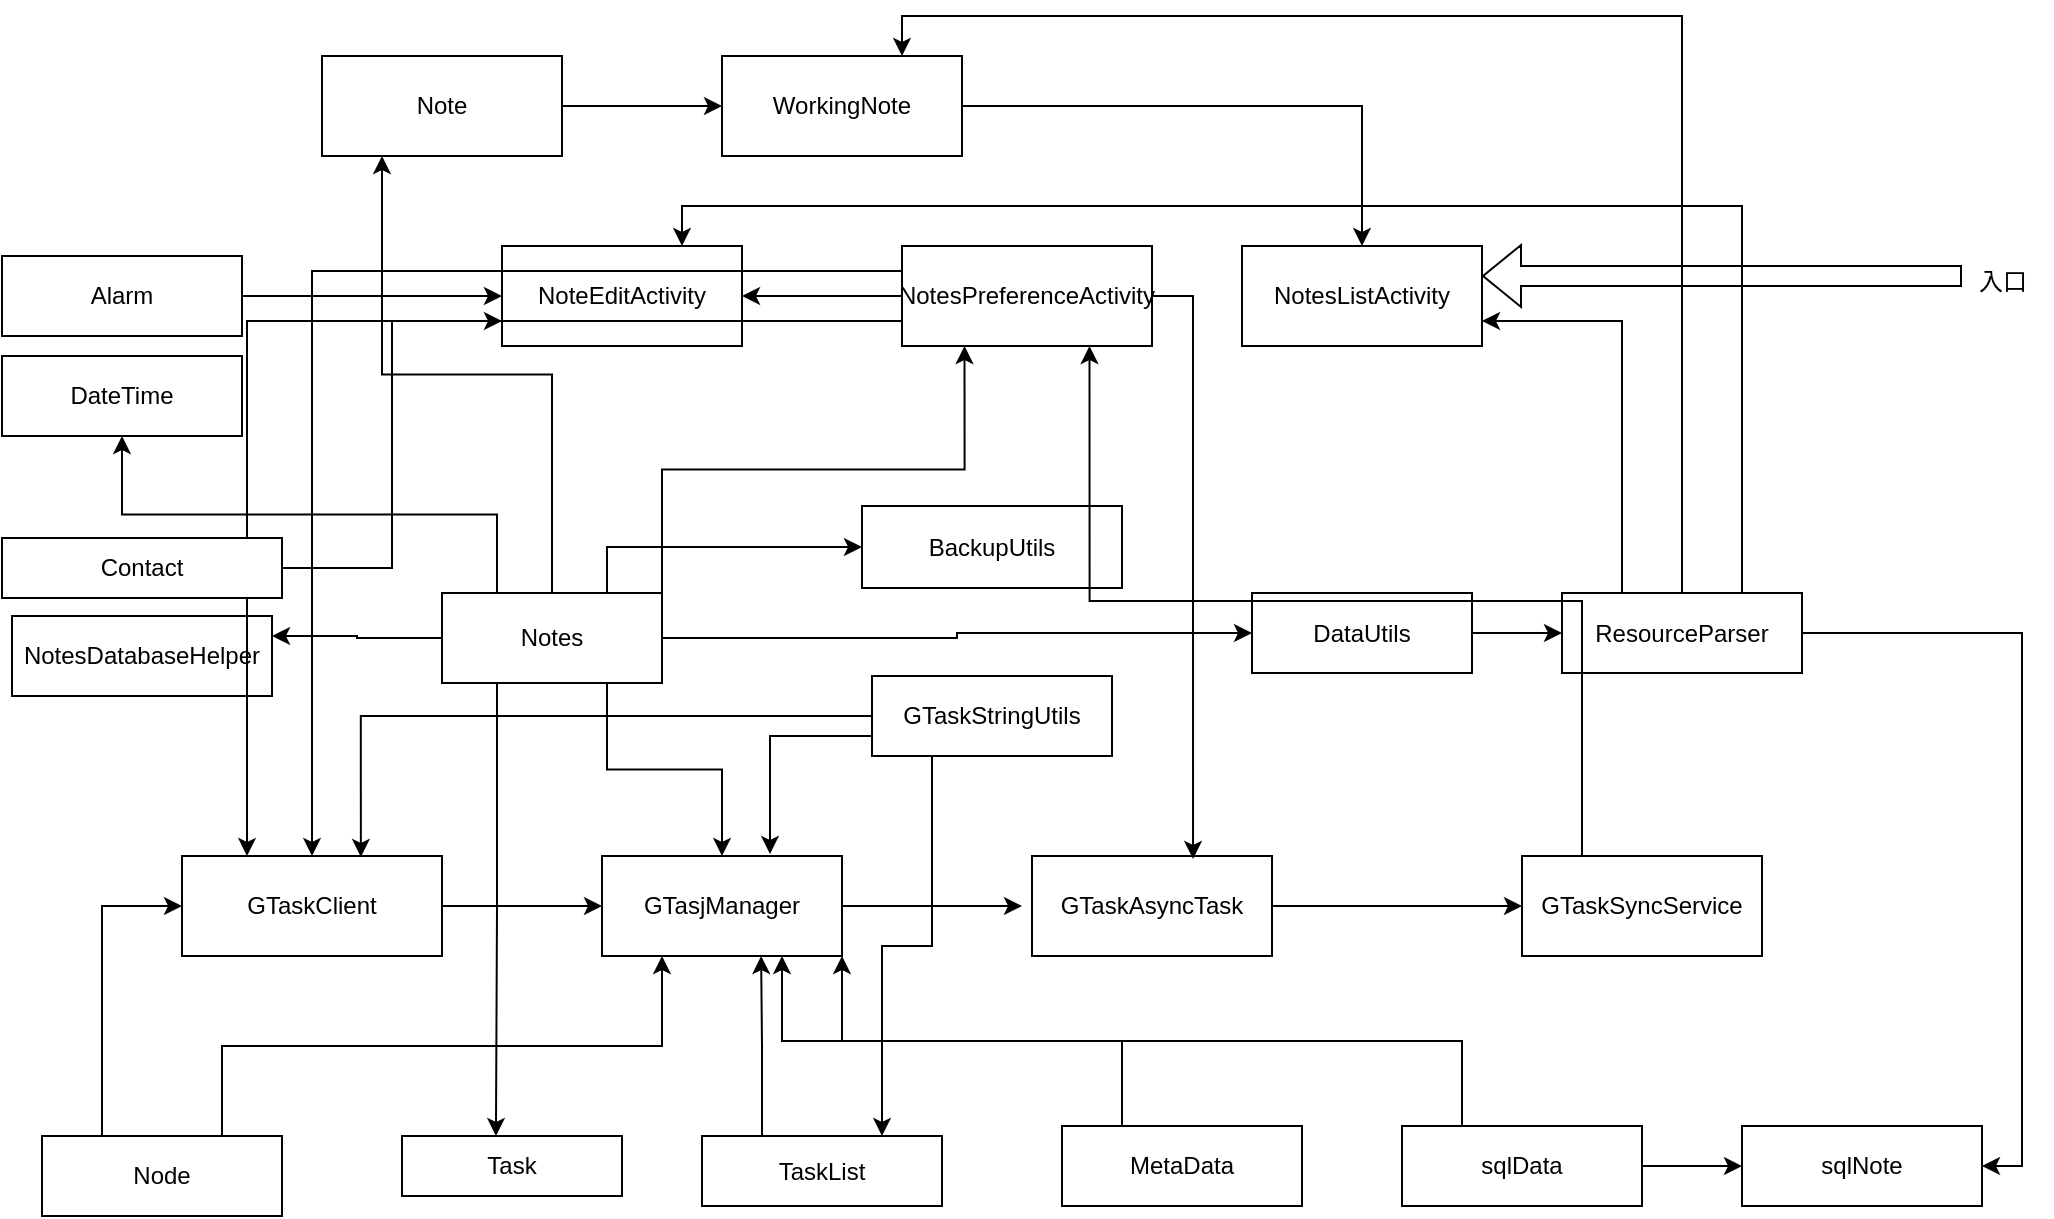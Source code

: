 <mxfile version="24.2.2" type="github">
  <diagram name="Page-1" id="e7e014a7-5840-1c2e-5031-d8a46d1fe8dd">
    <mxGraphModel dx="1106" dy="671" grid="1" gridSize="10" guides="1" tooltips="1" connect="1" arrows="1" fold="1" page="1" pageScale="1" pageWidth="1169" pageHeight="826" background="none" math="0" shadow="0">
      <root>
        <mxCell id="0" />
        <mxCell id="1" parent="0" />
        <mxCell id="LxAjSilcedoxKvx_5Ozk-46" value="" style="edgeStyle=orthogonalEdgeStyle;rounded=0;orthogonalLoop=1;jettySize=auto;html=1;" edge="1" parent="1" source="LxAjSilcedoxKvx_5Ozk-41" target="LxAjSilcedoxKvx_5Ozk-45">
          <mxGeometry relative="1" as="geometry" />
        </mxCell>
        <mxCell id="LxAjSilcedoxKvx_5Ozk-41" value="Note" style="rounded=0;whiteSpace=wrap;html=1;" vertex="1" parent="1">
          <mxGeometry x="170" y="30" width="120" height="50" as="geometry" />
        </mxCell>
        <mxCell id="LxAjSilcedoxKvx_5Ozk-48" value="" style="edgeStyle=orthogonalEdgeStyle;rounded=0;orthogonalLoop=1;jettySize=auto;html=1;" edge="1" parent="1" source="LxAjSilcedoxKvx_5Ozk-45" target="LxAjSilcedoxKvx_5Ozk-47">
          <mxGeometry relative="1" as="geometry" />
        </mxCell>
        <mxCell id="LxAjSilcedoxKvx_5Ozk-45" value="WorkingNote" style="whiteSpace=wrap;html=1;rounded=0;" vertex="1" parent="1">
          <mxGeometry x="370" y="30" width="120" height="50" as="geometry" />
        </mxCell>
        <mxCell id="LxAjSilcedoxKvx_5Ozk-47" value="NotesListActivity" style="whiteSpace=wrap;html=1;rounded=0;" vertex="1" parent="1">
          <mxGeometry x="630" y="125" width="120" height="50" as="geometry" />
        </mxCell>
        <mxCell id="LxAjSilcedoxKvx_5Ozk-52" value="NoteEditActivity" style="rounded=0;whiteSpace=wrap;html=1;strokeColor=default;align=center;verticalAlign=middle;fontFamily=Helvetica;fontSize=12;fontColor=default;fillColor=default;" vertex="1" parent="1">
          <mxGeometry x="260" y="125" width="120" height="50" as="geometry" />
        </mxCell>
        <mxCell id="LxAjSilcedoxKvx_5Ozk-54" style="edgeStyle=orthogonalEdgeStyle;rounded=0;orthogonalLoop=1;jettySize=auto;html=1;entryX=0;entryY=0.5;entryDx=0;entryDy=0;" edge="1" parent="1" source="LxAjSilcedoxKvx_5Ozk-53" target="LxAjSilcedoxKvx_5Ozk-52">
          <mxGeometry relative="1" as="geometry" />
        </mxCell>
        <mxCell id="LxAjSilcedoxKvx_5Ozk-53" value="Alarm" style="rounded=0;whiteSpace=wrap;html=1;strokeColor=default;align=center;verticalAlign=middle;fontFamily=Helvetica;fontSize=12;fontColor=default;fillColor=default;" vertex="1" parent="1">
          <mxGeometry x="10" y="130" width="120" height="40" as="geometry" />
        </mxCell>
        <mxCell id="LxAjSilcedoxKvx_5Ozk-90" style="edgeStyle=orthogonalEdgeStyle;rounded=0;orthogonalLoop=1;jettySize=auto;html=1;exitX=0.25;exitY=0;exitDx=0;exitDy=0;entryX=0.5;entryY=1;entryDx=0;entryDy=0;" edge="1" parent="1" source="LxAjSilcedoxKvx_5Ozk-55" target="LxAjSilcedoxKvx_5Ozk-63">
          <mxGeometry relative="1" as="geometry" />
        </mxCell>
        <mxCell id="LxAjSilcedoxKvx_5Ozk-91" style="edgeStyle=orthogonalEdgeStyle;rounded=0;orthogonalLoop=1;jettySize=auto;html=1;exitX=0.5;exitY=0;exitDx=0;exitDy=0;entryX=0.25;entryY=1;entryDx=0;entryDy=0;" edge="1" parent="1" source="LxAjSilcedoxKvx_5Ozk-55" target="LxAjSilcedoxKvx_5Ozk-41">
          <mxGeometry relative="1" as="geometry" />
        </mxCell>
        <mxCell id="LxAjSilcedoxKvx_5Ozk-92" style="edgeStyle=orthogonalEdgeStyle;rounded=0;orthogonalLoop=1;jettySize=auto;html=1;exitX=0.75;exitY=0;exitDx=0;exitDy=0;entryX=0;entryY=0.5;entryDx=0;entryDy=0;" edge="1" parent="1" source="LxAjSilcedoxKvx_5Ozk-55" target="LxAjSilcedoxKvx_5Ozk-59">
          <mxGeometry relative="1" as="geometry" />
        </mxCell>
        <mxCell id="LxAjSilcedoxKvx_5Ozk-93" style="edgeStyle=orthogonalEdgeStyle;rounded=0;orthogonalLoop=1;jettySize=auto;html=1;exitX=1;exitY=0.5;exitDx=0;exitDy=0;entryX=0;entryY=0.5;entryDx=0;entryDy=0;" edge="1" parent="1" source="LxAjSilcedoxKvx_5Ozk-55" target="LxAjSilcedoxKvx_5Ozk-67">
          <mxGeometry relative="1" as="geometry" />
        </mxCell>
        <mxCell id="LxAjSilcedoxKvx_5Ozk-101" style="edgeStyle=orthogonalEdgeStyle;rounded=0;orthogonalLoop=1;jettySize=auto;html=1;exitX=0;exitY=0.5;exitDx=0;exitDy=0;entryX=1;entryY=0.25;entryDx=0;entryDy=0;" edge="1" parent="1" source="LxAjSilcedoxKvx_5Ozk-55" target="LxAjSilcedoxKvx_5Ozk-61">
          <mxGeometry relative="1" as="geometry" />
        </mxCell>
        <mxCell id="LxAjSilcedoxKvx_5Ozk-106" style="edgeStyle=orthogonalEdgeStyle;rounded=0;orthogonalLoop=1;jettySize=auto;html=1;exitX=0.75;exitY=1;exitDx=0;exitDy=0;entryX=0.5;entryY=0;entryDx=0;entryDy=0;" edge="1" parent="1" source="LxAjSilcedoxKvx_5Ozk-55" target="LxAjSilcedoxKvx_5Ozk-70">
          <mxGeometry relative="1" as="geometry" />
        </mxCell>
        <mxCell id="LxAjSilcedoxKvx_5Ozk-123" style="edgeStyle=orthogonalEdgeStyle;rounded=0;orthogonalLoop=1;jettySize=auto;html=1;exitX=1;exitY=0;exitDx=0;exitDy=0;entryX=0.25;entryY=1;entryDx=0;entryDy=0;" edge="1" parent="1" source="LxAjSilcedoxKvx_5Ozk-55" target="LxAjSilcedoxKvx_5Ozk-66">
          <mxGeometry relative="1" as="geometry" />
        </mxCell>
        <mxCell id="LxAjSilcedoxKvx_5Ozk-55" value="Notes" style="rounded=0;whiteSpace=wrap;html=1;strokeColor=default;align=center;verticalAlign=middle;fontFamily=Helvetica;fontSize=12;fontColor=default;fillColor=default;" vertex="1" parent="1">
          <mxGeometry x="230" y="298.5" width="110" height="45" as="geometry" />
        </mxCell>
        <mxCell id="LxAjSilcedoxKvx_5Ozk-59" value="BackupUtils" style="whiteSpace=wrap;html=1;rounded=0;" vertex="1" parent="1">
          <mxGeometry x="440" y="255" width="130" height="41" as="geometry" />
        </mxCell>
        <mxCell id="LxAjSilcedoxKvx_5Ozk-61" value="NotesDatabaseHelper" style="whiteSpace=wrap;html=1;rounded=0;" vertex="1" parent="1">
          <mxGeometry x="15" y="310" width="130" height="40" as="geometry" />
        </mxCell>
        <mxCell id="LxAjSilcedoxKvx_5Ozk-63" value="DateTime" style="rounded=0;whiteSpace=wrap;html=1;" vertex="1" parent="1">
          <mxGeometry x="10" y="180" width="120" height="40" as="geometry" />
        </mxCell>
        <mxCell id="LxAjSilcedoxKvx_5Ozk-116" style="edgeStyle=orthogonalEdgeStyle;rounded=0;orthogonalLoop=1;jettySize=auto;html=1;exitX=0.25;exitY=1;exitDx=0;exitDy=0;entryX=0.75;entryY=0;entryDx=0;entryDy=0;" edge="1" parent="1" source="LxAjSilcedoxKvx_5Ozk-65" target="LxAjSilcedoxKvx_5Ozk-75">
          <mxGeometry relative="1" as="geometry" />
        </mxCell>
        <mxCell id="LxAjSilcedoxKvx_5Ozk-65" value="GTaskStringUtils" style="rounded=0;whiteSpace=wrap;html=1;" vertex="1" parent="1">
          <mxGeometry x="445" y="340" width="120" height="40" as="geometry" />
        </mxCell>
        <mxCell id="LxAjSilcedoxKvx_5Ozk-79" style="edgeStyle=orthogonalEdgeStyle;rounded=0;orthogonalLoop=1;jettySize=auto;html=1;entryX=1;entryY=0.5;entryDx=0;entryDy=0;" edge="1" parent="1" source="LxAjSilcedoxKvx_5Ozk-66" target="LxAjSilcedoxKvx_5Ozk-52">
          <mxGeometry relative="1" as="geometry" />
        </mxCell>
        <mxCell id="LxAjSilcedoxKvx_5Ozk-103" style="edgeStyle=orthogonalEdgeStyle;rounded=0;orthogonalLoop=1;jettySize=auto;html=1;exitX=0;exitY=0.25;exitDx=0;exitDy=0;entryX=0.5;entryY=0;entryDx=0;entryDy=0;" edge="1" parent="1" source="LxAjSilcedoxKvx_5Ozk-66" target="LxAjSilcedoxKvx_5Ozk-69">
          <mxGeometry relative="1" as="geometry" />
        </mxCell>
        <mxCell id="LxAjSilcedoxKvx_5Ozk-121" style="edgeStyle=orthogonalEdgeStyle;rounded=0;orthogonalLoop=1;jettySize=auto;html=1;exitX=0;exitY=0.75;exitDx=0;exitDy=0;entryX=0.25;entryY=0;entryDx=0;entryDy=0;" edge="1" parent="1" source="LxAjSilcedoxKvx_5Ozk-66" target="LxAjSilcedoxKvx_5Ozk-69">
          <mxGeometry relative="1" as="geometry" />
        </mxCell>
        <mxCell id="LxAjSilcedoxKvx_5Ozk-66" value="NotesPreferenceActivity" style="rounded=0;whiteSpace=wrap;html=1;" vertex="1" parent="1">
          <mxGeometry x="460" y="125" width="125" height="50" as="geometry" />
        </mxCell>
        <mxCell id="LxAjSilcedoxKvx_5Ozk-94" style="edgeStyle=orthogonalEdgeStyle;rounded=0;orthogonalLoop=1;jettySize=auto;html=1;exitX=1;exitY=0.5;exitDx=0;exitDy=0;entryX=0;entryY=0.5;entryDx=0;entryDy=0;" edge="1" parent="1" source="LxAjSilcedoxKvx_5Ozk-67" target="LxAjSilcedoxKvx_5Ozk-68">
          <mxGeometry relative="1" as="geometry" />
        </mxCell>
        <mxCell id="LxAjSilcedoxKvx_5Ozk-67" value="DataUtils" style="rounded=0;whiteSpace=wrap;html=1;" vertex="1" parent="1">
          <mxGeometry x="635" y="298.5" width="110" height="40" as="geometry" />
        </mxCell>
        <mxCell id="LxAjSilcedoxKvx_5Ozk-95" style="edgeStyle=orthogonalEdgeStyle;rounded=0;orthogonalLoop=1;jettySize=auto;html=1;exitX=0.25;exitY=0;exitDx=0;exitDy=0;entryX=1;entryY=0.75;entryDx=0;entryDy=0;" edge="1" parent="1" source="LxAjSilcedoxKvx_5Ozk-68" target="LxAjSilcedoxKvx_5Ozk-47">
          <mxGeometry relative="1" as="geometry" />
        </mxCell>
        <mxCell id="LxAjSilcedoxKvx_5Ozk-96" style="edgeStyle=orthogonalEdgeStyle;rounded=0;orthogonalLoop=1;jettySize=auto;html=1;exitX=0.5;exitY=0;exitDx=0;exitDy=0;entryX=0.75;entryY=0;entryDx=0;entryDy=0;" edge="1" parent="1" source="LxAjSilcedoxKvx_5Ozk-68" target="LxAjSilcedoxKvx_5Ozk-45">
          <mxGeometry relative="1" as="geometry" />
        </mxCell>
        <mxCell id="LxAjSilcedoxKvx_5Ozk-99" style="edgeStyle=orthogonalEdgeStyle;rounded=0;orthogonalLoop=1;jettySize=auto;html=1;exitX=0.75;exitY=0;exitDx=0;exitDy=0;entryX=0.75;entryY=0;entryDx=0;entryDy=0;" edge="1" parent="1" source="LxAjSilcedoxKvx_5Ozk-68" target="LxAjSilcedoxKvx_5Ozk-52">
          <mxGeometry relative="1" as="geometry" />
        </mxCell>
        <mxCell id="LxAjSilcedoxKvx_5Ozk-120" style="edgeStyle=orthogonalEdgeStyle;rounded=0;orthogonalLoop=1;jettySize=auto;html=1;exitX=1;exitY=0.5;exitDx=0;exitDy=0;entryX=1;entryY=0.5;entryDx=0;entryDy=0;" edge="1" parent="1" source="LxAjSilcedoxKvx_5Ozk-68" target="LxAjSilcedoxKvx_5Ozk-78">
          <mxGeometry relative="1" as="geometry" />
        </mxCell>
        <mxCell id="LxAjSilcedoxKvx_5Ozk-68" value="ResourceParser" style="rounded=0;whiteSpace=wrap;html=1;" vertex="1" parent="1">
          <mxGeometry x="790" y="298.5" width="120" height="40" as="geometry" />
        </mxCell>
        <mxCell id="LxAjSilcedoxKvx_5Ozk-105" style="edgeStyle=orthogonalEdgeStyle;rounded=0;orthogonalLoop=1;jettySize=auto;html=1;entryX=0;entryY=0.5;entryDx=0;entryDy=0;" edge="1" parent="1" source="LxAjSilcedoxKvx_5Ozk-69" target="LxAjSilcedoxKvx_5Ozk-70">
          <mxGeometry relative="1" as="geometry" />
        </mxCell>
        <mxCell id="LxAjSilcedoxKvx_5Ozk-69" value="GTaskClient" style="rounded=0;whiteSpace=wrap;html=1;" vertex="1" parent="1">
          <mxGeometry x="100" y="430" width="130" height="50" as="geometry" />
        </mxCell>
        <mxCell id="LxAjSilcedoxKvx_5Ozk-113" style="edgeStyle=orthogonalEdgeStyle;rounded=0;orthogonalLoop=1;jettySize=auto;html=1;exitX=1;exitY=0.5;exitDx=0;exitDy=0;" edge="1" parent="1" source="LxAjSilcedoxKvx_5Ozk-70">
          <mxGeometry relative="1" as="geometry">
            <mxPoint x="520" y="455" as="targetPoint" />
          </mxGeometry>
        </mxCell>
        <mxCell id="LxAjSilcedoxKvx_5Ozk-70" value="GTasjManager" style="rounded=0;whiteSpace=wrap;html=1;" vertex="1" parent="1">
          <mxGeometry x="310" y="430" width="120" height="50" as="geometry" />
        </mxCell>
        <mxCell id="LxAjSilcedoxKvx_5Ozk-114" style="edgeStyle=orthogonalEdgeStyle;rounded=0;orthogonalLoop=1;jettySize=auto;html=1;entryX=0;entryY=0.5;entryDx=0;entryDy=0;" edge="1" parent="1" source="LxAjSilcedoxKvx_5Ozk-71" target="LxAjSilcedoxKvx_5Ozk-72">
          <mxGeometry relative="1" as="geometry" />
        </mxCell>
        <mxCell id="LxAjSilcedoxKvx_5Ozk-71" value="GTaskAsyncTask" style="rounded=0;whiteSpace=wrap;html=1;" vertex="1" parent="1">
          <mxGeometry x="525" y="430" width="120" height="50" as="geometry" />
        </mxCell>
        <mxCell id="LxAjSilcedoxKvx_5Ozk-124" style="edgeStyle=orthogonalEdgeStyle;rounded=0;orthogonalLoop=1;jettySize=auto;html=1;exitX=0.25;exitY=0;exitDx=0;exitDy=0;entryX=0.75;entryY=1;entryDx=0;entryDy=0;" edge="1" parent="1" source="LxAjSilcedoxKvx_5Ozk-72" target="LxAjSilcedoxKvx_5Ozk-66">
          <mxGeometry relative="1" as="geometry" />
        </mxCell>
        <mxCell id="LxAjSilcedoxKvx_5Ozk-72" value="GTaskSyncService" style="rounded=0;whiteSpace=wrap;html=1;" vertex="1" parent="1">
          <mxGeometry x="770" y="430" width="120" height="50" as="geometry" />
        </mxCell>
        <mxCell id="LxAjSilcedoxKvx_5Ozk-108" style="edgeStyle=orthogonalEdgeStyle;rounded=0;orthogonalLoop=1;jettySize=auto;html=1;exitX=0.75;exitY=0;exitDx=0;exitDy=0;entryX=0.25;entryY=1;entryDx=0;entryDy=0;" edge="1" parent="1" source="LxAjSilcedoxKvx_5Ozk-73" target="LxAjSilcedoxKvx_5Ozk-70">
          <mxGeometry relative="1" as="geometry" />
        </mxCell>
        <mxCell id="LxAjSilcedoxKvx_5Ozk-118" style="edgeStyle=orthogonalEdgeStyle;rounded=0;orthogonalLoop=1;jettySize=auto;html=1;exitX=0.25;exitY=0;exitDx=0;exitDy=0;entryX=0;entryY=0.5;entryDx=0;entryDy=0;" edge="1" parent="1" source="LxAjSilcedoxKvx_5Ozk-73" target="LxAjSilcedoxKvx_5Ozk-69">
          <mxGeometry relative="1" as="geometry" />
        </mxCell>
        <mxCell id="LxAjSilcedoxKvx_5Ozk-73" value="Node" style="rounded=0;whiteSpace=wrap;html=1;" vertex="1" parent="1">
          <mxGeometry x="30" y="570" width="120" height="40" as="geometry" />
        </mxCell>
        <mxCell id="LxAjSilcedoxKvx_5Ozk-74" value="Task" style="rounded=0;whiteSpace=wrap;html=1;" vertex="1" parent="1">
          <mxGeometry x="210" y="570" width="110" height="30" as="geometry" />
        </mxCell>
        <mxCell id="LxAjSilcedoxKvx_5Ozk-75" value="TaskList" style="rounded=0;whiteSpace=wrap;html=1;" vertex="1" parent="1">
          <mxGeometry x="360" y="570" width="120" height="35" as="geometry" />
        </mxCell>
        <mxCell id="LxAjSilcedoxKvx_5Ozk-111" style="edgeStyle=orthogonalEdgeStyle;rounded=0;orthogonalLoop=1;jettySize=auto;html=1;exitX=0.25;exitY=0;exitDx=0;exitDy=0;entryX=0.75;entryY=1;entryDx=0;entryDy=0;" edge="1" parent="1" source="LxAjSilcedoxKvx_5Ozk-76" target="LxAjSilcedoxKvx_5Ozk-70">
          <mxGeometry relative="1" as="geometry" />
        </mxCell>
        <mxCell id="LxAjSilcedoxKvx_5Ozk-76" value="MetaData" style="rounded=0;whiteSpace=wrap;html=1;" vertex="1" parent="1">
          <mxGeometry x="540" y="565" width="120" height="40" as="geometry" />
        </mxCell>
        <mxCell id="LxAjSilcedoxKvx_5Ozk-112" style="edgeStyle=orthogonalEdgeStyle;rounded=0;orthogonalLoop=1;jettySize=auto;html=1;exitX=0.25;exitY=0;exitDx=0;exitDy=0;entryX=1;entryY=1;entryDx=0;entryDy=0;" edge="1" parent="1" source="LxAjSilcedoxKvx_5Ozk-77" target="LxAjSilcedoxKvx_5Ozk-70">
          <mxGeometry relative="1" as="geometry" />
        </mxCell>
        <mxCell id="LxAjSilcedoxKvx_5Ozk-115" style="edgeStyle=orthogonalEdgeStyle;rounded=0;orthogonalLoop=1;jettySize=auto;html=1;exitX=1;exitY=0.5;exitDx=0;exitDy=0;entryX=0;entryY=0.5;entryDx=0;entryDy=0;" edge="1" parent="1" source="LxAjSilcedoxKvx_5Ozk-77" target="LxAjSilcedoxKvx_5Ozk-78">
          <mxGeometry relative="1" as="geometry" />
        </mxCell>
        <mxCell id="LxAjSilcedoxKvx_5Ozk-77" value="sqlData" style="rounded=0;whiteSpace=wrap;html=1;" vertex="1" parent="1">
          <mxGeometry x="710" y="565" width="120" height="40" as="geometry" />
        </mxCell>
        <mxCell id="LxAjSilcedoxKvx_5Ozk-78" value="sqlNote" style="rounded=0;whiteSpace=wrap;html=1;" vertex="1" parent="1">
          <mxGeometry x="880" y="565" width="120" height="40" as="geometry" />
        </mxCell>
        <mxCell id="LxAjSilcedoxKvx_5Ozk-89" style="edgeStyle=orthogonalEdgeStyle;rounded=0;orthogonalLoop=1;jettySize=auto;html=1;exitX=1;exitY=0.5;exitDx=0;exitDy=0;entryX=0;entryY=0.75;entryDx=0;entryDy=0;" edge="1" parent="1" source="LxAjSilcedoxKvx_5Ozk-80" target="LxAjSilcedoxKvx_5Ozk-52">
          <mxGeometry relative="1" as="geometry" />
        </mxCell>
        <mxCell id="LxAjSilcedoxKvx_5Ozk-80" value="Contact" style="rounded=0;whiteSpace=wrap;html=1;strokeColor=default;align=center;verticalAlign=middle;fontFamily=Helvetica;fontSize=12;fontColor=default;fillColor=default;" vertex="1" parent="1">
          <mxGeometry x="10" y="271" width="140" height="30" as="geometry" />
        </mxCell>
        <mxCell id="LxAjSilcedoxKvx_5Ozk-97" value="" style="shape=flexArrow;endArrow=classic;html=1;rounded=0;" edge="1" parent="1">
          <mxGeometry width="50" height="50" relative="1" as="geometry">
            <mxPoint x="990" y="140" as="sourcePoint" />
            <mxPoint x="750" y="140" as="targetPoint" />
          </mxGeometry>
        </mxCell>
        <mxCell id="LxAjSilcedoxKvx_5Ozk-98" value="入口" style="text;html=1;align=center;verticalAlign=middle;resizable=0;points=[];autosize=1;strokeColor=none;fillColor=none;" vertex="1" parent="1">
          <mxGeometry x="985" y="128" width="50" height="30" as="geometry" />
        </mxCell>
        <mxCell id="LxAjSilcedoxKvx_5Ozk-104" style="edgeStyle=orthogonalEdgeStyle;rounded=0;orthogonalLoop=1;jettySize=auto;html=1;exitX=0;exitY=0.5;exitDx=0;exitDy=0;entryX=0.688;entryY=0.01;entryDx=0;entryDy=0;entryPerimeter=0;" edge="1" parent="1" source="LxAjSilcedoxKvx_5Ozk-65" target="LxAjSilcedoxKvx_5Ozk-69">
          <mxGeometry relative="1" as="geometry" />
        </mxCell>
        <mxCell id="LxAjSilcedoxKvx_5Ozk-107" style="edgeStyle=orthogonalEdgeStyle;rounded=0;orthogonalLoop=1;jettySize=auto;html=1;exitX=0;exitY=0.75;exitDx=0;exitDy=0;entryX=0.7;entryY=-0.02;entryDx=0;entryDy=0;entryPerimeter=0;" edge="1" parent="1" source="LxAjSilcedoxKvx_5Ozk-65" target="LxAjSilcedoxKvx_5Ozk-70">
          <mxGeometry relative="1" as="geometry" />
        </mxCell>
        <mxCell id="LxAjSilcedoxKvx_5Ozk-109" style="edgeStyle=orthogonalEdgeStyle;rounded=0;orthogonalLoop=1;jettySize=auto;html=1;exitX=0.25;exitY=0;exitDx=0;exitDy=0;entryX=0.663;entryY=1;entryDx=0;entryDy=0;entryPerimeter=0;" edge="1" parent="1" source="LxAjSilcedoxKvx_5Ozk-75" target="LxAjSilcedoxKvx_5Ozk-70">
          <mxGeometry relative="1" as="geometry" />
        </mxCell>
        <mxCell id="LxAjSilcedoxKvx_5Ozk-119" style="edgeStyle=orthogonalEdgeStyle;rounded=0;orthogonalLoop=1;jettySize=auto;html=1;exitX=0.25;exitY=1;exitDx=0;exitDy=0;entryX=0.427;entryY=0;entryDx=0;entryDy=0;entryPerimeter=0;" edge="1" parent="1" source="LxAjSilcedoxKvx_5Ozk-55" target="LxAjSilcedoxKvx_5Ozk-74">
          <mxGeometry relative="1" as="geometry" />
        </mxCell>
        <mxCell id="LxAjSilcedoxKvx_5Ozk-122" style="edgeStyle=orthogonalEdgeStyle;rounded=0;orthogonalLoop=1;jettySize=auto;html=1;exitX=1;exitY=0.5;exitDx=0;exitDy=0;entryX=0.671;entryY=0.03;entryDx=0;entryDy=0;entryPerimeter=0;" edge="1" parent="1" source="LxAjSilcedoxKvx_5Ozk-66" target="LxAjSilcedoxKvx_5Ozk-71">
          <mxGeometry relative="1" as="geometry" />
        </mxCell>
      </root>
    </mxGraphModel>
  </diagram>
</mxfile>
